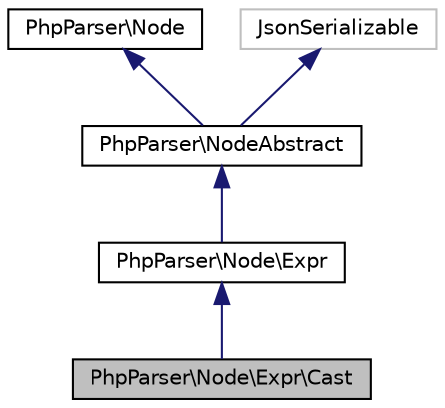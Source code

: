 digraph "PhpParser\Node\Expr\Cast"
{
  edge [fontname="Helvetica",fontsize="10",labelfontname="Helvetica",labelfontsize="10"];
  node [fontname="Helvetica",fontsize="10",shape=record];
  Node12 [label="PhpParser\\Node\\Expr\\Cast",height=0.2,width=0.4,color="black", fillcolor="grey75", style="filled", fontcolor="black"];
  Node13 -> Node12 [dir="back",color="midnightblue",fontsize="10",style="solid",fontname="Helvetica"];
  Node13 [label="PhpParser\\Node\\Expr",height=0.2,width=0.4,color="black", fillcolor="white", style="filled",URL="$classPhpParser_1_1Node_1_1Expr.html"];
  Node14 -> Node13 [dir="back",color="midnightblue",fontsize="10",style="solid",fontname="Helvetica"];
  Node14 [label="PhpParser\\NodeAbstract",height=0.2,width=0.4,color="black", fillcolor="white", style="filled",URL="$classPhpParser_1_1NodeAbstract.html"];
  Node15 -> Node14 [dir="back",color="midnightblue",fontsize="10",style="solid",fontname="Helvetica"];
  Node15 [label="PhpParser\\Node",height=0.2,width=0.4,color="black", fillcolor="white", style="filled",URL="$interfacePhpParser_1_1Node.html"];
  Node16 -> Node14 [dir="back",color="midnightblue",fontsize="10",style="solid",fontname="Helvetica"];
  Node16 [label="JsonSerializable",height=0.2,width=0.4,color="grey75", fillcolor="white", style="filled"];
}
